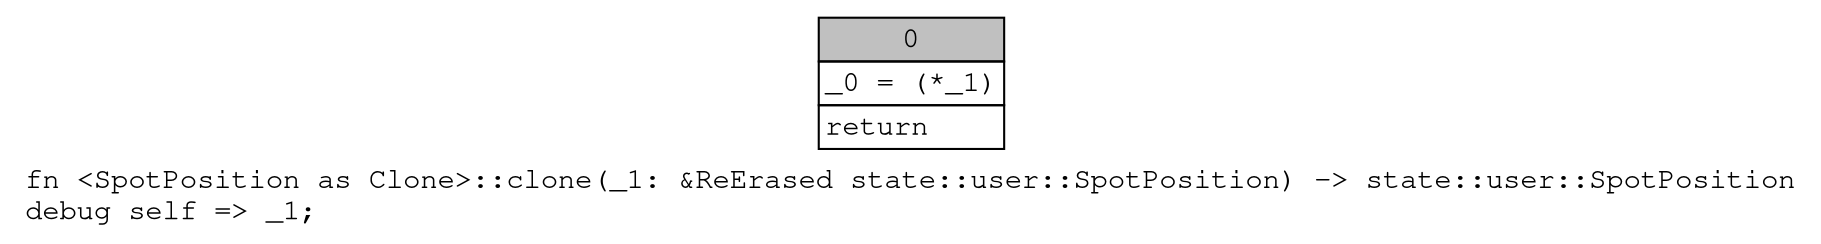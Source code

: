 digraph Mir_0_18421 {
    graph [fontname="Courier, monospace"];
    node [fontname="Courier, monospace"];
    edge [fontname="Courier, monospace"];
    label=<fn &lt;SpotPosition as Clone&gt;::clone(_1: &amp;ReErased state::user::SpotPosition) -&gt; state::user::SpotPosition<br align="left"/>debug self =&gt; _1;<br align="left"/>>;
    bb0__0_18421 [shape="none", label=<<table border="0" cellborder="1" cellspacing="0"><tr><td bgcolor="gray" align="center" colspan="1">0</td></tr><tr><td align="left" balign="left">_0 = (*_1)<br/></td></tr><tr><td align="left">return</td></tr></table>>];
}
